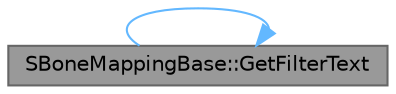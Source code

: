 digraph "SBoneMappingBase::GetFilterText"
{
 // INTERACTIVE_SVG=YES
 // LATEX_PDF_SIZE
  bgcolor="transparent";
  edge [fontname=Helvetica,fontsize=10,labelfontname=Helvetica,labelfontsize=10];
  node [fontname=Helvetica,fontsize=10,shape=box,height=0.2,width=0.4];
  rankdir="LR";
  Node1 [id="Node000001",label="SBoneMappingBase::GetFilterText",height=0.2,width=0.4,color="gray40", fillcolor="grey60", style="filled", fontcolor="black",tooltip="Accessor so our rows can grab the filtertext for highlighting."];
  Node1 -> Node1 [id="edge1_Node000001_Node000001",color="steelblue1",style="solid",tooltip=" "];
}
